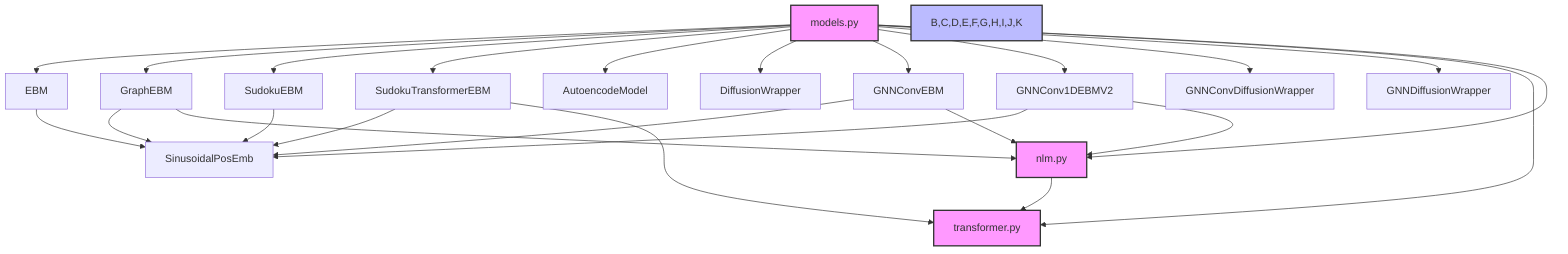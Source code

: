 graph TD
    A[models.py] --> B[EBM]
    A --> C[GraphEBM]
    A --> D[SudokuEBM]
    A --> E[SudokuTransformerEBM]
    A --> F[AutoencodeModel]
    A --> G[DiffusionWrapper]
    A --> H[GNNConvEBM]
    A --> I[GNNConv1DEBMV2]
    A --> J[GNNConvDiffusionWrapper]
    A --> K[GNNDiffusionWrapper]
    A --> L[transformer.py]
    A --> M[nlm.py]

    B --> N[SinusoidalPosEmb]
    C --> N
    D --> N
    E --> N
    H --> N
    I --> N

    E --> L
    M --> L

    C --> M
    H --> M
    I --> M

    style A fill:#f9f,stroke:#333,stroke-width:2px
    style L fill:#f9f,stroke:#333,stroke-width:2px
    style M fill:#f9f,stroke:#333,stroke-width:2px
    style B,C,D,E,F,G,H,I,J,K fill:#bbf,stroke:#333,stroke-width:2px